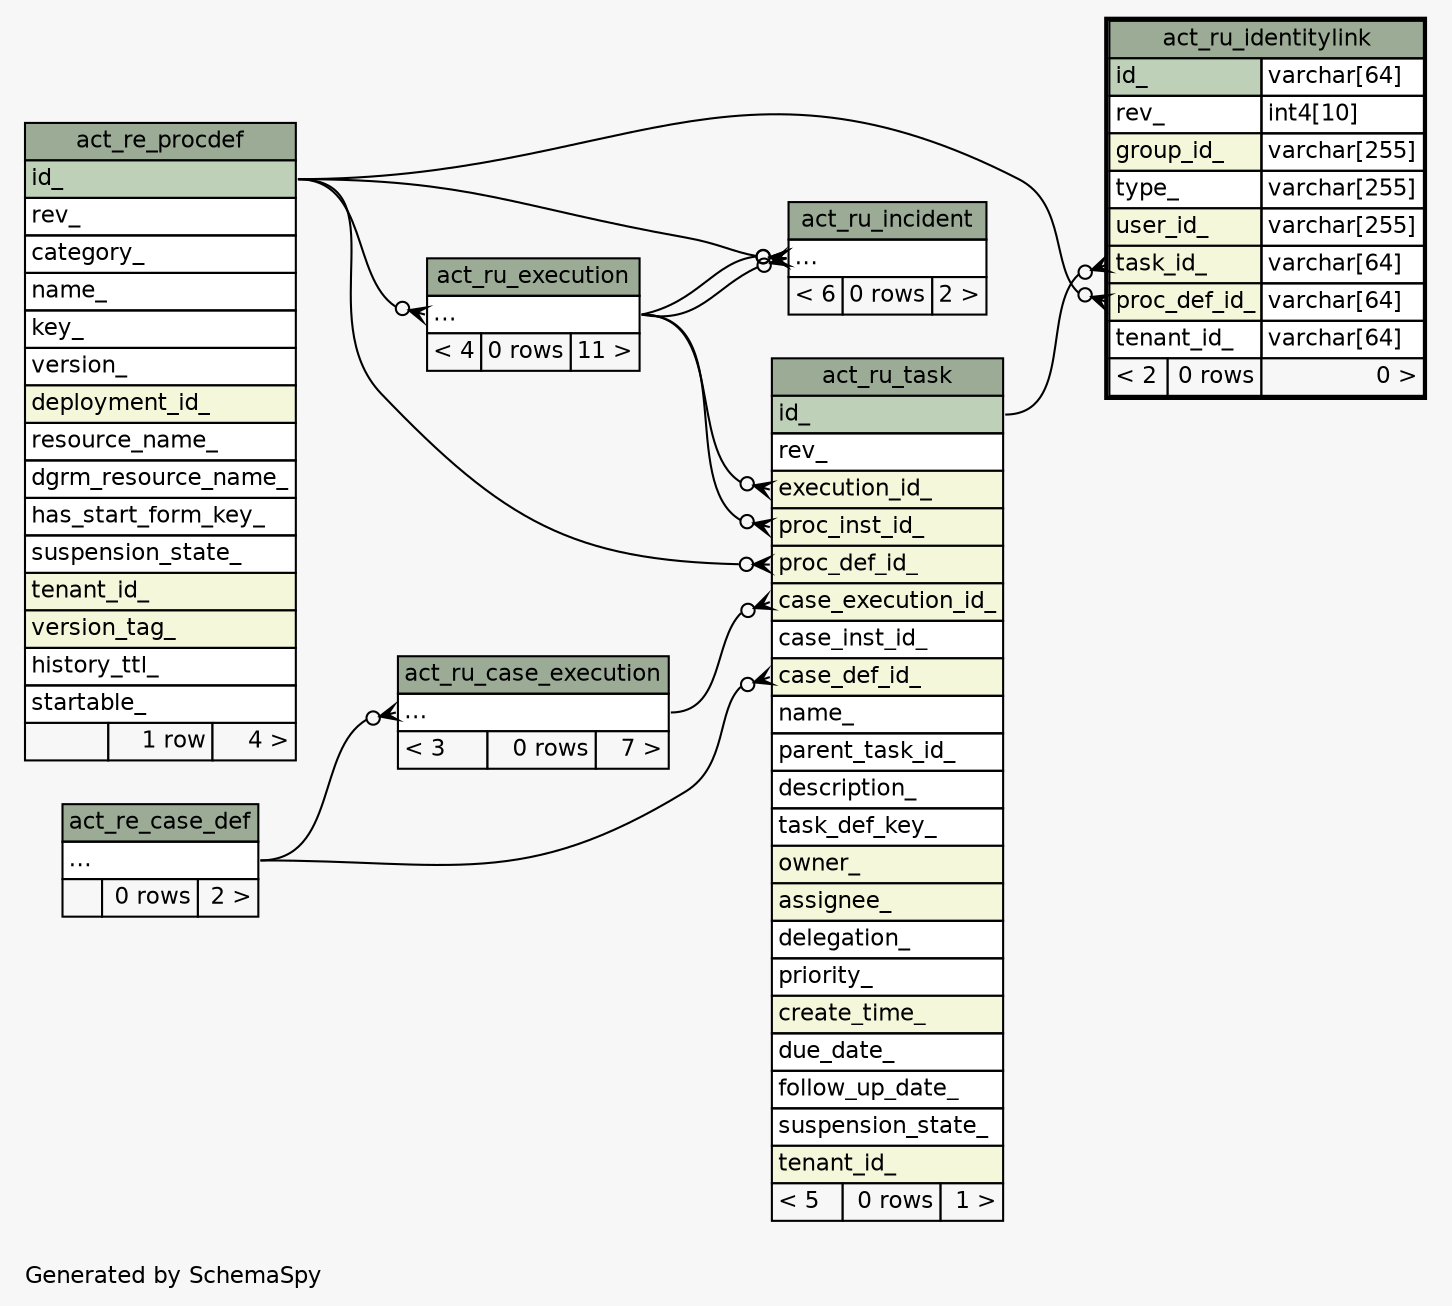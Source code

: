 // dot 2.43.0 on Linux 5.15.0-1033-azure
// SchemaSpy rev Unknown
digraph "twoDegreesRelationshipsDiagram" {
  graph [
    rankdir="RL"
    bgcolor="#f7f7f7"
    label="\nGenerated by SchemaSpy"
    labeljust="l"
    nodesep="0.18"
    ranksep="0.46"
    fontname="Helvetica"
    fontsize="11"
  ];
  node [
    fontname="Helvetica"
    fontsize="11"
    shape="plaintext"
  ];
  edge [
    arrowsize="0.8"
  ];
  "act_ru_case_execution":"elipses":w -> "act_re_case_def":"elipses":e [arrowhead=none dir=back arrowtail=crowodot];
  "act_ru_execution":"elipses":w -> "act_re_procdef":"id_":e [arrowhead=none dir=back arrowtail=crowodot];
  "act_ru_identitylink":"proc_def_id_":w -> "act_re_procdef":"id_":e [arrowhead=none dir=back arrowtail=crowodot];
  "act_ru_identitylink":"task_id_":w -> "act_ru_task":"id_":e [arrowhead=none dir=back arrowtail=crowodot];
  "act_ru_incident":"elipses":w -> "act_ru_execution":"elipses":e [arrowhead=none dir=back arrowtail=crowodot];
  "act_ru_incident":"elipses":w -> "act_re_procdef":"id_":e [arrowhead=none dir=back arrowtail=crowodot];
  "act_ru_incident":"elipses":w -> "act_ru_execution":"elipses":e [arrowhead=none dir=back arrowtail=crowodot];
  "act_ru_task":"case_def_id_":w -> "act_re_case_def":"elipses":e [arrowhead=none dir=back arrowtail=crowodot];
  "act_ru_task":"case_execution_id_":w -> "act_ru_case_execution":"elipses":e [arrowhead=none dir=back arrowtail=crowodot];
  "act_ru_task":"execution_id_":w -> "act_ru_execution":"elipses":e [arrowhead=none dir=back arrowtail=crowodot];
  "act_ru_task":"proc_def_id_":w -> "act_re_procdef":"id_":e [arrowhead=none dir=back arrowtail=crowodot];
  "act_ru_task":"proc_inst_id_":w -> "act_ru_execution":"elipses":e [arrowhead=none dir=back arrowtail=crowodot];
  "act_re_case_def" [
    label=<
    <TABLE BORDER="0" CELLBORDER="1" CELLSPACING="0" BGCOLOR="#ffffff">
      <TR><TD COLSPAN="3" BGCOLOR="#9bab96" ALIGN="CENTER">act_re_case_def</TD></TR>
      <TR><TD PORT="elipses" COLSPAN="3" ALIGN="LEFT">...</TD></TR>
      <TR><TD ALIGN="LEFT" BGCOLOR="#f7f7f7">  </TD><TD ALIGN="RIGHT" BGCOLOR="#f7f7f7">0 rows</TD><TD ALIGN="RIGHT" BGCOLOR="#f7f7f7">2 &gt;</TD></TR>
    </TABLE>>
    URL="act_re_case_def.html"
    tooltip="act_re_case_def"
  ];
  "act_re_procdef" [
    label=<
    <TABLE BORDER="0" CELLBORDER="1" CELLSPACING="0" BGCOLOR="#ffffff">
      <TR><TD COLSPAN="3" BGCOLOR="#9bab96" ALIGN="CENTER">act_re_procdef</TD></TR>
      <TR><TD PORT="id_" COLSPAN="3" BGCOLOR="#bed1b8" ALIGN="LEFT">id_</TD></TR>
      <TR><TD PORT="rev_" COLSPAN="3" ALIGN="LEFT">rev_</TD></TR>
      <TR><TD PORT="category_" COLSPAN="3" ALIGN="LEFT">category_</TD></TR>
      <TR><TD PORT="name_" COLSPAN="3" ALIGN="LEFT">name_</TD></TR>
      <TR><TD PORT="key_" COLSPAN="3" ALIGN="LEFT">key_</TD></TR>
      <TR><TD PORT="version_" COLSPAN="3" ALIGN="LEFT">version_</TD></TR>
      <TR><TD PORT="deployment_id_" COLSPAN="3" BGCOLOR="#f4f7da" ALIGN="LEFT">deployment_id_</TD></TR>
      <TR><TD PORT="resource_name_" COLSPAN="3" ALIGN="LEFT">resource_name_</TD></TR>
      <TR><TD PORT="dgrm_resource_name_" COLSPAN="3" ALIGN="LEFT">dgrm_resource_name_</TD></TR>
      <TR><TD PORT="has_start_form_key_" COLSPAN="3" ALIGN="LEFT">has_start_form_key_</TD></TR>
      <TR><TD PORT="suspension_state_" COLSPAN="3" ALIGN="LEFT">suspension_state_</TD></TR>
      <TR><TD PORT="tenant_id_" COLSPAN="3" BGCOLOR="#f4f7da" ALIGN="LEFT">tenant_id_</TD></TR>
      <TR><TD PORT="version_tag_" COLSPAN="3" BGCOLOR="#f4f7da" ALIGN="LEFT">version_tag_</TD></TR>
      <TR><TD PORT="history_ttl_" COLSPAN="3" ALIGN="LEFT">history_ttl_</TD></TR>
      <TR><TD PORT="startable_" COLSPAN="3" ALIGN="LEFT">startable_</TD></TR>
      <TR><TD ALIGN="LEFT" BGCOLOR="#f7f7f7">  </TD><TD ALIGN="RIGHT" BGCOLOR="#f7f7f7">1 row</TD><TD ALIGN="RIGHT" BGCOLOR="#f7f7f7">4 &gt;</TD></TR>
    </TABLE>>
    URL="act_re_procdef.html"
    tooltip="act_re_procdef"
  ];
  "act_ru_case_execution" [
    label=<
    <TABLE BORDER="0" CELLBORDER="1" CELLSPACING="0" BGCOLOR="#ffffff">
      <TR><TD COLSPAN="3" BGCOLOR="#9bab96" ALIGN="CENTER">act_ru_case_execution</TD></TR>
      <TR><TD PORT="elipses" COLSPAN="3" ALIGN="LEFT">...</TD></TR>
      <TR><TD ALIGN="LEFT" BGCOLOR="#f7f7f7">&lt; 3</TD><TD ALIGN="RIGHT" BGCOLOR="#f7f7f7">0 rows</TD><TD ALIGN="RIGHT" BGCOLOR="#f7f7f7">7 &gt;</TD></TR>
    </TABLE>>
    URL="act_ru_case_execution.html"
    tooltip="act_ru_case_execution"
  ];
  "act_ru_execution" [
    label=<
    <TABLE BORDER="0" CELLBORDER="1" CELLSPACING="0" BGCOLOR="#ffffff">
      <TR><TD COLSPAN="3" BGCOLOR="#9bab96" ALIGN="CENTER">act_ru_execution</TD></TR>
      <TR><TD PORT="elipses" COLSPAN="3" ALIGN="LEFT">...</TD></TR>
      <TR><TD ALIGN="LEFT" BGCOLOR="#f7f7f7">&lt; 4</TD><TD ALIGN="RIGHT" BGCOLOR="#f7f7f7">0 rows</TD><TD ALIGN="RIGHT" BGCOLOR="#f7f7f7">11 &gt;</TD></TR>
    </TABLE>>
    URL="act_ru_execution.html"
    tooltip="act_ru_execution"
  ];
  "act_ru_identitylink" [
    label=<
    <TABLE BORDER="2" CELLBORDER="1" CELLSPACING="0" BGCOLOR="#ffffff">
      <TR><TD COLSPAN="3" BGCOLOR="#9bab96" ALIGN="CENTER">act_ru_identitylink</TD></TR>
      <TR><TD PORT="id_" COLSPAN="2" BGCOLOR="#bed1b8" ALIGN="LEFT">id_</TD><TD PORT="id_.type" ALIGN="LEFT">varchar[64]</TD></TR>
      <TR><TD PORT="rev_" COLSPAN="2" ALIGN="LEFT">rev_</TD><TD PORT="rev_.type" ALIGN="LEFT">int4[10]</TD></TR>
      <TR><TD PORT="group_id_" COLSPAN="2" BGCOLOR="#f4f7da" ALIGN="LEFT">group_id_</TD><TD PORT="group_id_.type" ALIGN="LEFT">varchar[255]</TD></TR>
      <TR><TD PORT="type_" COLSPAN="2" ALIGN="LEFT">type_</TD><TD PORT="type_.type" ALIGN="LEFT">varchar[255]</TD></TR>
      <TR><TD PORT="user_id_" COLSPAN="2" BGCOLOR="#f4f7da" ALIGN="LEFT">user_id_</TD><TD PORT="user_id_.type" ALIGN="LEFT">varchar[255]</TD></TR>
      <TR><TD PORT="task_id_" COLSPAN="2" BGCOLOR="#f4f7da" ALIGN="LEFT">task_id_</TD><TD PORT="task_id_.type" ALIGN="LEFT">varchar[64]</TD></TR>
      <TR><TD PORT="proc_def_id_" COLSPAN="2" BGCOLOR="#f4f7da" ALIGN="LEFT">proc_def_id_</TD><TD PORT="proc_def_id_.type" ALIGN="LEFT">varchar[64]</TD></TR>
      <TR><TD PORT="tenant_id_" COLSPAN="2" ALIGN="LEFT">tenant_id_</TD><TD PORT="tenant_id_.type" ALIGN="LEFT">varchar[64]</TD></TR>
      <TR><TD ALIGN="LEFT" BGCOLOR="#f7f7f7">&lt; 2</TD><TD ALIGN="RIGHT" BGCOLOR="#f7f7f7">0 rows</TD><TD ALIGN="RIGHT" BGCOLOR="#f7f7f7">0 &gt;</TD></TR>
    </TABLE>>
    URL="act_ru_identitylink.html"
    tooltip="act_ru_identitylink"
  ];
  "act_ru_incident" [
    label=<
    <TABLE BORDER="0" CELLBORDER="1" CELLSPACING="0" BGCOLOR="#ffffff">
      <TR><TD COLSPAN="3" BGCOLOR="#9bab96" ALIGN="CENTER">act_ru_incident</TD></TR>
      <TR><TD PORT="elipses" COLSPAN="3" ALIGN="LEFT">...</TD></TR>
      <TR><TD ALIGN="LEFT" BGCOLOR="#f7f7f7">&lt; 6</TD><TD ALIGN="RIGHT" BGCOLOR="#f7f7f7">0 rows</TD><TD ALIGN="RIGHT" BGCOLOR="#f7f7f7">2 &gt;</TD></TR>
    </TABLE>>
    URL="act_ru_incident.html"
    tooltip="act_ru_incident"
  ];
  "act_ru_task" [
    label=<
    <TABLE BORDER="0" CELLBORDER="1" CELLSPACING="0" BGCOLOR="#ffffff">
      <TR><TD COLSPAN="3" BGCOLOR="#9bab96" ALIGN="CENTER">act_ru_task</TD></TR>
      <TR><TD PORT="id_" COLSPAN="3" BGCOLOR="#bed1b8" ALIGN="LEFT">id_</TD></TR>
      <TR><TD PORT="rev_" COLSPAN="3" ALIGN="LEFT">rev_</TD></TR>
      <TR><TD PORT="execution_id_" COLSPAN="3" BGCOLOR="#f4f7da" ALIGN="LEFT">execution_id_</TD></TR>
      <TR><TD PORT="proc_inst_id_" COLSPAN="3" BGCOLOR="#f4f7da" ALIGN="LEFT">proc_inst_id_</TD></TR>
      <TR><TD PORT="proc_def_id_" COLSPAN="3" BGCOLOR="#f4f7da" ALIGN="LEFT">proc_def_id_</TD></TR>
      <TR><TD PORT="case_execution_id_" COLSPAN="3" BGCOLOR="#f4f7da" ALIGN="LEFT">case_execution_id_</TD></TR>
      <TR><TD PORT="case_inst_id_" COLSPAN="3" ALIGN="LEFT">case_inst_id_</TD></TR>
      <TR><TD PORT="case_def_id_" COLSPAN="3" BGCOLOR="#f4f7da" ALIGN="LEFT">case_def_id_</TD></TR>
      <TR><TD PORT="name_" COLSPAN="3" ALIGN="LEFT">name_</TD></TR>
      <TR><TD PORT="parent_task_id_" COLSPAN="3" ALIGN="LEFT">parent_task_id_</TD></TR>
      <TR><TD PORT="description_" COLSPAN="3" ALIGN="LEFT">description_</TD></TR>
      <TR><TD PORT="task_def_key_" COLSPAN="3" ALIGN="LEFT">task_def_key_</TD></TR>
      <TR><TD PORT="owner_" COLSPAN="3" BGCOLOR="#f4f7da" ALIGN="LEFT">owner_</TD></TR>
      <TR><TD PORT="assignee_" COLSPAN="3" BGCOLOR="#f4f7da" ALIGN="LEFT">assignee_</TD></TR>
      <TR><TD PORT="delegation_" COLSPAN="3" ALIGN="LEFT">delegation_</TD></TR>
      <TR><TD PORT="priority_" COLSPAN="3" ALIGN="LEFT">priority_</TD></TR>
      <TR><TD PORT="create_time_" COLSPAN="3" BGCOLOR="#f4f7da" ALIGN="LEFT">create_time_</TD></TR>
      <TR><TD PORT="due_date_" COLSPAN="3" ALIGN="LEFT">due_date_</TD></TR>
      <TR><TD PORT="follow_up_date_" COLSPAN="3" ALIGN="LEFT">follow_up_date_</TD></TR>
      <TR><TD PORT="suspension_state_" COLSPAN="3" ALIGN="LEFT">suspension_state_</TD></TR>
      <TR><TD PORT="tenant_id_" COLSPAN="3" BGCOLOR="#f4f7da" ALIGN="LEFT">tenant_id_</TD></TR>
      <TR><TD ALIGN="LEFT" BGCOLOR="#f7f7f7">&lt; 5</TD><TD ALIGN="RIGHT" BGCOLOR="#f7f7f7">0 rows</TD><TD ALIGN="RIGHT" BGCOLOR="#f7f7f7">1 &gt;</TD></TR>
    </TABLE>>
    URL="act_ru_task.html"
    tooltip="act_ru_task"
  ];
}
